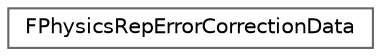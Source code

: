 digraph "Graphical Class Hierarchy"
{
 // INTERACTIVE_SVG=YES
 // LATEX_PDF_SIZE
  bgcolor="transparent";
  edge [fontname=Helvetica,fontsize=10,labelfontname=Helvetica,labelfontsize=10];
  node [fontname=Helvetica,fontsize=10,shape=box,height=0.2,width=0.4];
  rankdir="LR";
  Node0 [id="Node000000",label="FPhysicsRepErrorCorrectionData",height=0.2,width=0.4,color="grey40", fillcolor="white", style="filled",URL="$de/d12/structFPhysicsRepErrorCorrectionData.html",tooltip=" "];
}
